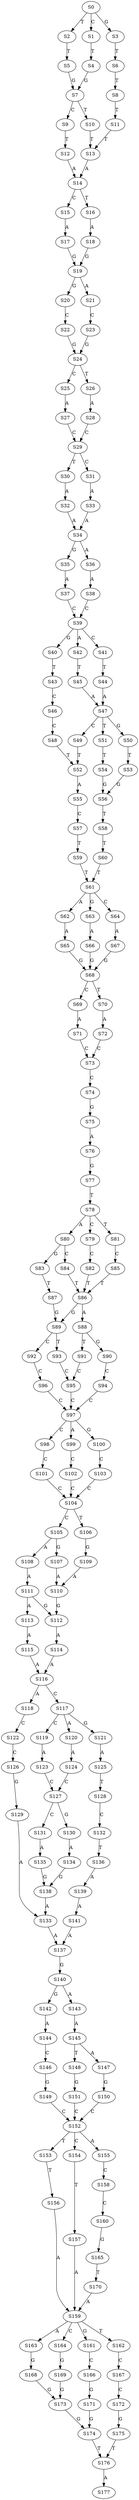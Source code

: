strict digraph  {
	S0 -> S1 [ label = C ];
	S0 -> S2 [ label = T ];
	S0 -> S3 [ label = G ];
	S1 -> S4 [ label = T ];
	S2 -> S5 [ label = T ];
	S3 -> S6 [ label = T ];
	S4 -> S7 [ label = G ];
	S5 -> S7 [ label = G ];
	S6 -> S8 [ label = T ];
	S7 -> S9 [ label = C ];
	S7 -> S10 [ label = T ];
	S8 -> S11 [ label = T ];
	S9 -> S12 [ label = T ];
	S10 -> S13 [ label = T ];
	S11 -> S13 [ label = T ];
	S12 -> S14 [ label = A ];
	S13 -> S14 [ label = A ];
	S14 -> S15 [ label = C ];
	S14 -> S16 [ label = T ];
	S15 -> S17 [ label = A ];
	S16 -> S18 [ label = A ];
	S17 -> S19 [ label = G ];
	S18 -> S19 [ label = G ];
	S19 -> S20 [ label = G ];
	S19 -> S21 [ label = A ];
	S20 -> S22 [ label = C ];
	S21 -> S23 [ label = C ];
	S22 -> S24 [ label = G ];
	S23 -> S24 [ label = G ];
	S24 -> S25 [ label = C ];
	S24 -> S26 [ label = T ];
	S25 -> S27 [ label = A ];
	S26 -> S28 [ label = A ];
	S27 -> S29 [ label = C ];
	S28 -> S29 [ label = C ];
	S29 -> S30 [ label = T ];
	S29 -> S31 [ label = C ];
	S30 -> S32 [ label = A ];
	S31 -> S33 [ label = A ];
	S32 -> S34 [ label = A ];
	S33 -> S34 [ label = A ];
	S34 -> S35 [ label = G ];
	S34 -> S36 [ label = A ];
	S35 -> S37 [ label = A ];
	S36 -> S38 [ label = A ];
	S37 -> S39 [ label = C ];
	S38 -> S39 [ label = C ];
	S39 -> S40 [ label = G ];
	S39 -> S41 [ label = C ];
	S39 -> S42 [ label = A ];
	S40 -> S43 [ label = T ];
	S41 -> S44 [ label = T ];
	S42 -> S45 [ label = T ];
	S43 -> S46 [ label = C ];
	S44 -> S47 [ label = A ];
	S45 -> S47 [ label = A ];
	S46 -> S48 [ label = C ];
	S47 -> S49 [ label = C ];
	S47 -> S50 [ label = G ];
	S47 -> S51 [ label = T ];
	S48 -> S52 [ label = T ];
	S49 -> S52 [ label = T ];
	S50 -> S53 [ label = T ];
	S51 -> S54 [ label = T ];
	S52 -> S55 [ label = A ];
	S53 -> S56 [ label = G ];
	S54 -> S56 [ label = G ];
	S55 -> S57 [ label = C ];
	S56 -> S58 [ label = T ];
	S57 -> S59 [ label = T ];
	S58 -> S60 [ label = T ];
	S59 -> S61 [ label = T ];
	S60 -> S61 [ label = T ];
	S61 -> S62 [ label = A ];
	S61 -> S63 [ label = G ];
	S61 -> S64 [ label = C ];
	S62 -> S65 [ label = A ];
	S63 -> S66 [ label = A ];
	S64 -> S67 [ label = A ];
	S65 -> S68 [ label = G ];
	S66 -> S68 [ label = G ];
	S67 -> S68 [ label = G ];
	S68 -> S69 [ label = C ];
	S68 -> S70 [ label = T ];
	S69 -> S71 [ label = A ];
	S70 -> S72 [ label = A ];
	S71 -> S73 [ label = C ];
	S72 -> S73 [ label = C ];
	S73 -> S74 [ label = C ];
	S74 -> S75 [ label = G ];
	S75 -> S76 [ label = A ];
	S76 -> S77 [ label = G ];
	S77 -> S78 [ label = T ];
	S78 -> S79 [ label = C ];
	S78 -> S80 [ label = A ];
	S78 -> S81 [ label = T ];
	S79 -> S82 [ label = C ];
	S80 -> S83 [ label = G ];
	S80 -> S84 [ label = C ];
	S81 -> S85 [ label = C ];
	S82 -> S86 [ label = T ];
	S83 -> S87 [ label = T ];
	S84 -> S86 [ label = T ];
	S85 -> S86 [ label = T ];
	S86 -> S88 [ label = A ];
	S86 -> S89 [ label = G ];
	S87 -> S89 [ label = G ];
	S88 -> S90 [ label = G ];
	S88 -> S91 [ label = T ];
	S89 -> S92 [ label = C ];
	S89 -> S93 [ label = T ];
	S90 -> S94 [ label = C ];
	S91 -> S95 [ label = C ];
	S92 -> S96 [ label = C ];
	S93 -> S95 [ label = C ];
	S94 -> S97 [ label = C ];
	S95 -> S97 [ label = C ];
	S96 -> S97 [ label = C ];
	S97 -> S98 [ label = C ];
	S97 -> S99 [ label = A ];
	S97 -> S100 [ label = G ];
	S98 -> S101 [ label = C ];
	S99 -> S102 [ label = C ];
	S100 -> S103 [ label = C ];
	S101 -> S104 [ label = C ];
	S102 -> S104 [ label = C ];
	S103 -> S104 [ label = C ];
	S104 -> S105 [ label = C ];
	S104 -> S106 [ label = T ];
	S105 -> S107 [ label = G ];
	S105 -> S108 [ label = A ];
	S106 -> S109 [ label = G ];
	S107 -> S110 [ label = A ];
	S108 -> S111 [ label = A ];
	S109 -> S110 [ label = A ];
	S110 -> S112 [ label = G ];
	S111 -> S113 [ label = A ];
	S111 -> S112 [ label = G ];
	S112 -> S114 [ label = A ];
	S113 -> S115 [ label = A ];
	S114 -> S116 [ label = A ];
	S115 -> S116 [ label = A ];
	S116 -> S117 [ label = C ];
	S116 -> S118 [ label = A ];
	S117 -> S119 [ label = C ];
	S117 -> S120 [ label = A ];
	S117 -> S121 [ label = G ];
	S118 -> S122 [ label = C ];
	S119 -> S123 [ label = A ];
	S120 -> S124 [ label = A ];
	S121 -> S125 [ label = A ];
	S122 -> S126 [ label = C ];
	S123 -> S127 [ label = C ];
	S124 -> S127 [ label = C ];
	S125 -> S128 [ label = T ];
	S126 -> S129 [ label = G ];
	S127 -> S130 [ label = G ];
	S127 -> S131 [ label = C ];
	S128 -> S132 [ label = C ];
	S129 -> S133 [ label = A ];
	S130 -> S134 [ label = A ];
	S131 -> S135 [ label = A ];
	S132 -> S136 [ label = T ];
	S133 -> S137 [ label = A ];
	S134 -> S138 [ label = G ];
	S135 -> S138 [ label = G ];
	S136 -> S139 [ label = A ];
	S137 -> S140 [ label = G ];
	S138 -> S133 [ label = A ];
	S139 -> S141 [ label = A ];
	S140 -> S142 [ label = G ];
	S140 -> S143 [ label = A ];
	S141 -> S137 [ label = A ];
	S142 -> S144 [ label = A ];
	S143 -> S145 [ label = A ];
	S144 -> S146 [ label = C ];
	S145 -> S147 [ label = A ];
	S145 -> S148 [ label = T ];
	S146 -> S149 [ label = G ];
	S147 -> S150 [ label = G ];
	S148 -> S151 [ label = G ];
	S149 -> S152 [ label = C ];
	S150 -> S152 [ label = C ];
	S151 -> S152 [ label = C ];
	S152 -> S153 [ label = T ];
	S152 -> S154 [ label = C ];
	S152 -> S155 [ label = A ];
	S153 -> S156 [ label = T ];
	S154 -> S157 [ label = T ];
	S155 -> S158 [ label = C ];
	S156 -> S159 [ label = A ];
	S157 -> S159 [ label = A ];
	S158 -> S160 [ label = C ];
	S159 -> S161 [ label = G ];
	S159 -> S162 [ label = T ];
	S159 -> S163 [ label = A ];
	S159 -> S164 [ label = C ];
	S160 -> S165 [ label = G ];
	S161 -> S166 [ label = C ];
	S162 -> S167 [ label = C ];
	S163 -> S168 [ label = G ];
	S164 -> S169 [ label = G ];
	S165 -> S170 [ label = T ];
	S166 -> S171 [ label = G ];
	S167 -> S172 [ label = C ];
	S168 -> S173 [ label = G ];
	S169 -> S173 [ label = G ];
	S170 -> S159 [ label = A ];
	S171 -> S174 [ label = G ];
	S172 -> S175 [ label = G ];
	S173 -> S174 [ label = G ];
	S174 -> S176 [ label = T ];
	S175 -> S176 [ label = T ];
	S176 -> S177 [ label = A ];
}
